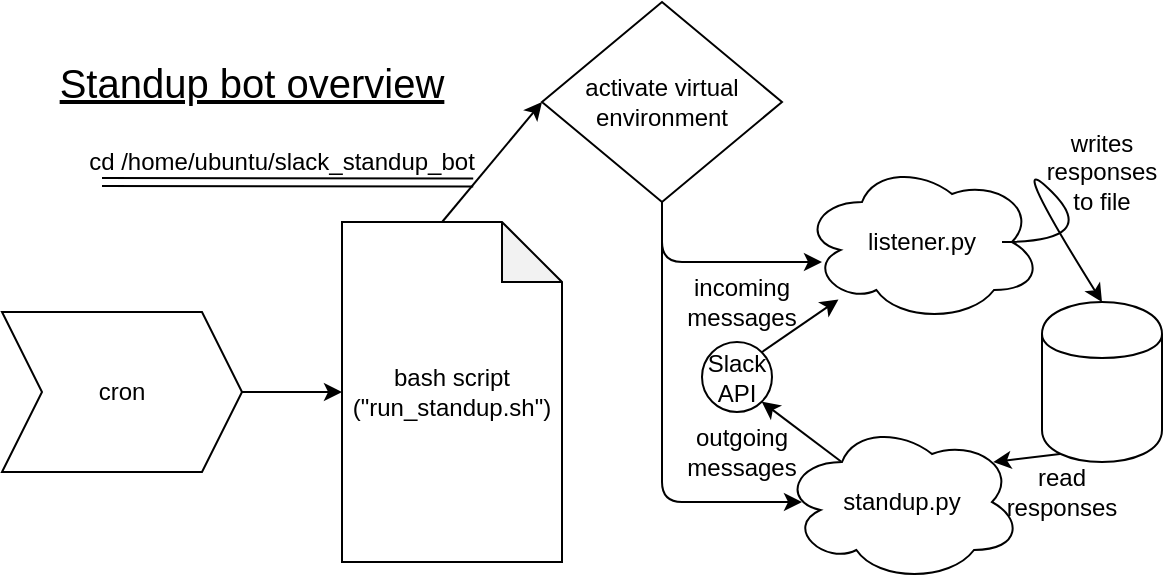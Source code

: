 <mxfile version="13.4.2" type="device"><diagram id="kgpKYQtTHZ0yAKxKKP6v" name="Page-1"><mxGraphModel dx="1188" dy="662" grid="1" gridSize="10" guides="1" tooltips="1" connect="1" arrows="1" fold="1" page="1" pageScale="1" pageWidth="850" pageHeight="1100" math="0" shadow="0"><root><mxCell id="0"/><mxCell id="1" parent="0"/><mxCell id="s0aBTw2QTFTz__YlM8eO-2" value="activate virtual environment" style="rhombus;whiteSpace=wrap;html=1;" vertex="1" parent="1"><mxGeometry x="280" width="120" height="100" as="geometry"/></mxCell><mxCell id="s0aBTw2QTFTz__YlM8eO-3" value="cron" style="shape=step;perimeter=stepPerimeter;whiteSpace=wrap;html=1;fixedSize=1;" vertex="1" parent="1"><mxGeometry x="10" y="155" width="120" height="80" as="geometry"/></mxCell><mxCell id="s0aBTw2QTFTz__YlM8eO-4" value="bash script&lt;br&gt;(&quot;run_standup.sh&quot;)" style="shape=note;whiteSpace=wrap;html=1;backgroundOutline=1;darkOpacity=0.05;" vertex="1" parent="1"><mxGeometry x="180" y="110" width="110" height="170" as="geometry"/></mxCell><mxCell id="s0aBTw2QTFTz__YlM8eO-5" value="" style="endArrow=classic;html=1;entryX=0;entryY=0.5;entryDx=0;entryDy=0;entryPerimeter=0;exitX=1;exitY=0.5;exitDx=0;exitDy=0;" edge="1" parent="1" source="s0aBTw2QTFTz__YlM8eO-3" target="s0aBTw2QTFTz__YlM8eO-4"><mxGeometry width="50" height="50" relative="1" as="geometry"><mxPoint x="120" y="205" as="sourcePoint"/><mxPoint x="170" y="155" as="targetPoint"/></mxGeometry></mxCell><mxCell id="s0aBTw2QTFTz__YlM8eO-8" value="" style="endArrow=classic;html=1;exitX=0.455;exitY=0;exitDx=0;exitDy=0;exitPerimeter=0;" edge="1" parent="1" source="s0aBTw2QTFTz__YlM8eO-4"><mxGeometry width="50" height="50" relative="1" as="geometry"><mxPoint x="50" y="50" as="sourcePoint"/><mxPoint x="280" y="50" as="targetPoint"/><Array as="points"/></mxGeometry></mxCell><mxCell id="s0aBTw2QTFTz__YlM8eO-9" value="cd /home/ubuntu/slack_standup_bot" style="text;html=1;strokeColor=none;fillColor=none;align=center;verticalAlign=middle;whiteSpace=wrap;rounded=0;" vertex="1" parent="1"><mxGeometry x="50" y="70" width="200" height="20" as="geometry"/></mxCell><mxCell id="s0aBTw2QTFTz__YlM8eO-11" value="" style="endArrow=classic;html=1;exitX=0.5;exitY=1;exitDx=0;exitDy=0;" edge="1" parent="1" source="s0aBTw2QTFTz__YlM8eO-2"><mxGeometry width="50" height="50" relative="1" as="geometry"><mxPoint x="370" y="70" as="sourcePoint"/><mxPoint x="420" y="130" as="targetPoint"/><Array as="points"><mxPoint x="340" y="130"/></Array></mxGeometry></mxCell><mxCell id="s0aBTw2QTFTz__YlM8eO-12" value="listener.py" style="ellipse;shape=cloud;whiteSpace=wrap;html=1;" vertex="1" parent="1"><mxGeometry x="410" y="80" width="120" height="80" as="geometry"/></mxCell><mxCell id="s0aBTw2QTFTz__YlM8eO-13" value="" style="shape=cylinder;whiteSpace=wrap;html=1;boundedLbl=1;backgroundOutline=1;" vertex="1" parent="1"><mxGeometry x="530" y="150" width="60" height="80" as="geometry"/></mxCell><mxCell id="s0aBTw2QTFTz__YlM8eO-16" value="" style="curved=1;endArrow=classic;html=1;entryX=0.5;entryY=0;entryDx=0;entryDy=0;" edge="1" parent="1" target="s0aBTw2QTFTz__YlM8eO-13"><mxGeometry width="50" height="50" relative="1" as="geometry"><mxPoint x="510" y="120" as="sourcePoint"/><mxPoint x="560" y="70" as="targetPoint"/><Array as="points"><mxPoint x="560" y="120"/><mxPoint x="510" y="70"/></Array></mxGeometry></mxCell><mxCell id="s0aBTw2QTFTz__YlM8eO-18" value="writes responses to file" style="text;html=1;strokeColor=none;fillColor=none;align=center;verticalAlign=middle;whiteSpace=wrap;rounded=0;" vertex="1" parent="1"><mxGeometry x="540" y="75" width="40" height="20" as="geometry"/></mxCell><mxCell id="s0aBTw2QTFTz__YlM8eO-19" value="" style="endArrow=classic;html=1;" edge="1" parent="1"><mxGeometry width="50" height="50" relative="1" as="geometry"><mxPoint x="340" y="120" as="sourcePoint"/><mxPoint x="410" y="250" as="targetPoint"/><Array as="points"><mxPoint x="340" y="250"/></Array></mxGeometry></mxCell><mxCell id="s0aBTw2QTFTz__YlM8eO-20" value="standup.py" style="ellipse;shape=cloud;whiteSpace=wrap;html=1;" vertex="1" parent="1"><mxGeometry x="400" y="210" width="120" height="80" as="geometry"/></mxCell><mxCell id="s0aBTw2QTFTz__YlM8eO-21" value="Slack API" style="ellipse;whiteSpace=wrap;html=1;aspect=fixed;" vertex="1" parent="1"><mxGeometry x="360" y="170" width="35" height="35" as="geometry"/></mxCell><mxCell id="s0aBTw2QTFTz__YlM8eO-24" value="" style="shape=link;html=1;entryX=0.978;entryY=1.014;entryDx=0;entryDy=0;entryPerimeter=0;" edge="1" parent="1" target="s0aBTw2QTFTz__YlM8eO-9"><mxGeometry width="100" relative="1" as="geometry"><mxPoint x="60" y="90" as="sourcePoint"/><mxPoint x="160" y="90" as="targetPoint"/></mxGeometry></mxCell><mxCell id="s0aBTw2QTFTz__YlM8eO-25" value="" style="endArrow=classic;html=1;exitX=1;exitY=0;exitDx=0;exitDy=0;" edge="1" parent="1" source="s0aBTw2QTFTz__YlM8eO-21" target="s0aBTw2QTFTz__YlM8eO-12"><mxGeometry width="50" height="50" relative="1" as="geometry"><mxPoint x="410" y="205" as="sourcePoint"/><mxPoint x="460" y="155" as="targetPoint"/></mxGeometry></mxCell><mxCell id="s0aBTw2QTFTz__YlM8eO-26" value="incoming messages&lt;br&gt;" style="text;html=1;strokeColor=none;fillColor=none;align=center;verticalAlign=middle;whiteSpace=wrap;rounded=0;" vertex="1" parent="1"><mxGeometry x="360" y="140" width="40" height="20" as="geometry"/></mxCell><mxCell id="s0aBTw2QTFTz__YlM8eO-29" value="outgoing&lt;br&gt;messages" style="text;html=1;strokeColor=none;fillColor=none;align=center;verticalAlign=middle;whiteSpace=wrap;rounded=0;" vertex="1" parent="1"><mxGeometry x="360" y="215" width="40" height="20" as="geometry"/></mxCell><mxCell id="s0aBTw2QTFTz__YlM8eO-30" value="" style="endArrow=classic;html=1;exitX=0.246;exitY=0.247;exitDx=0;exitDy=0;exitPerimeter=0;entryX=1;entryY=1;entryDx=0;entryDy=0;" edge="1" parent="1" source="s0aBTw2QTFTz__YlM8eO-20" target="s0aBTw2QTFTz__YlM8eO-21"><mxGeometry width="50" height="50" relative="1" as="geometry"><mxPoint x="370" y="250" as="sourcePoint"/><mxPoint x="420" y="200" as="targetPoint"/></mxGeometry></mxCell><mxCell id="s0aBTw2QTFTz__YlM8eO-32" value="" style="endArrow=classic;html=1;entryX=0.88;entryY=0.25;entryDx=0;entryDy=0;entryPerimeter=0;exitX=0.15;exitY=0.95;exitDx=0;exitDy=0;exitPerimeter=0;" edge="1" parent="1" source="s0aBTw2QTFTz__YlM8eO-13" target="s0aBTw2QTFTz__YlM8eO-20"><mxGeometry width="50" height="50" relative="1" as="geometry"><mxPoint x="510" y="310" as="sourcePoint"/><mxPoint x="560" y="260" as="targetPoint"/></mxGeometry></mxCell><mxCell id="s0aBTw2QTFTz__YlM8eO-36" value="read responses" style="text;html=1;strokeColor=none;fillColor=none;align=center;verticalAlign=middle;whiteSpace=wrap;rounded=0;" vertex="1" parent="1"><mxGeometry x="520" y="235" width="40" height="20" as="geometry"/></mxCell><mxCell id="s0aBTw2QTFTz__YlM8eO-37" value="Standup bot overview" style="text;html=1;strokeColor=none;fillColor=none;align=center;verticalAlign=middle;whiteSpace=wrap;rounded=0;fontStyle=4;fontSize=20;" vertex="1" parent="1"><mxGeometry x="10" y="30" width="250" height="20" as="geometry"/></mxCell></root></mxGraphModel></diagram></mxfile>
